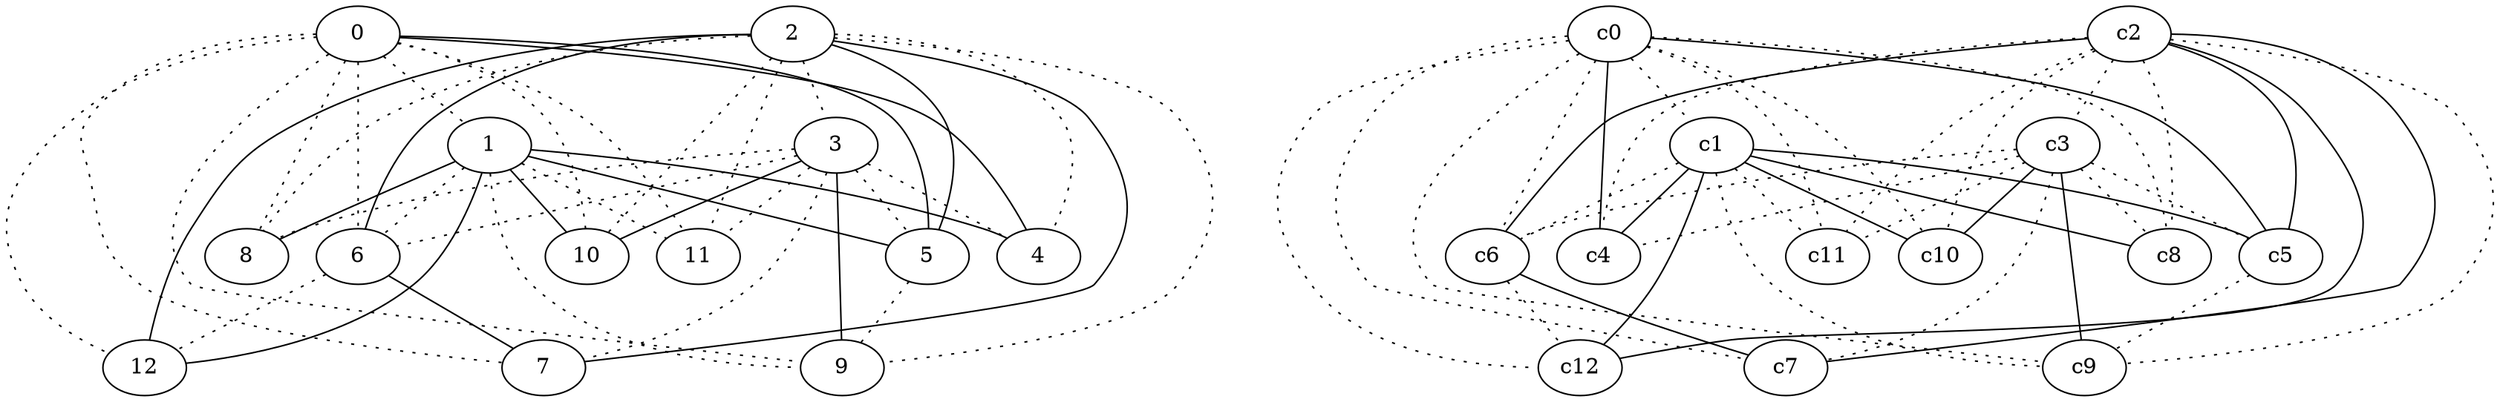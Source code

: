 graph {
a0[label=0];
a1[label=1];
a2[label=2];
a3[label=3];
a4[label=4];
a5[label=5];
a6[label=6];
a7[label=7];
a8[label=8];
a9[label=9];
a10[label=10];
a11[label=11];
a12[label=12];
a0 -- a1 [style=dotted];
a0 -- a4;
a0 -- a5;
a0 -- a6 [style=dotted];
a0 -- a7 [style=dotted];
a0 -- a8 [style=dotted];
a0 -- a9 [style=dotted];
a0 -- a10 [style=dotted];
a0 -- a11 [style=dotted];
a0 -- a12 [style=dotted];
a1 -- a4;
a1 -- a5;
a1 -- a6 [style=dotted];
a1 -- a8;
a1 -- a9 [style=dotted];
a1 -- a10;
a1 -- a11 [style=dotted];
a1 -- a12;
a2 -- a3 [style=dotted];
a2 -- a4 [style=dotted];
a2 -- a5;
a2 -- a6;
a2 -- a7;
a2 -- a8 [style=dotted];
a2 -- a9 [style=dotted];
a2 -- a10 [style=dotted];
a2 -- a11 [style=dotted];
a2 -- a12;
a3 -- a4 [style=dotted];
a3 -- a5 [style=dotted];
a3 -- a6 [style=dotted];
a3 -- a7 [style=dotted];
a3 -- a8 [style=dotted];
a3 -- a9;
a3 -- a10;
a3 -- a11 [style=dotted];
a5 -- a9 [style=dotted];
a6 -- a7;
a6 -- a12 [style=dotted];
c0 -- c1 [style=dotted];
c0 -- c4;
c0 -- c5;
c0 -- c6 [style=dotted];
c0 -- c7 [style=dotted];
c0 -- c8 [style=dotted];
c0 -- c9 [style=dotted];
c0 -- c10 [style=dotted];
c0 -- c11 [style=dotted];
c0 -- c12 [style=dotted];
c1 -- c4;
c1 -- c5;
c1 -- c6 [style=dotted];
c1 -- c8;
c1 -- c9 [style=dotted];
c1 -- c10;
c1 -- c11 [style=dotted];
c1 -- c12;
c2 -- c3 [style=dotted];
c2 -- c4 [style=dotted];
c2 -- c5;
c2 -- c6;
c2 -- c7;
c2 -- c8 [style=dotted];
c2 -- c9 [style=dotted];
c2 -- c10 [style=dotted];
c2 -- c11 [style=dotted];
c2 -- c12;
c3 -- c4 [style=dotted];
c3 -- c5 [style=dotted];
c3 -- c6 [style=dotted];
c3 -- c7 [style=dotted];
c3 -- c8 [style=dotted];
c3 -- c9;
c3 -- c10;
c3 -- c11 [style=dotted];
c5 -- c9 [style=dotted];
c6 -- c7;
c6 -- c12 [style=dotted];
}
